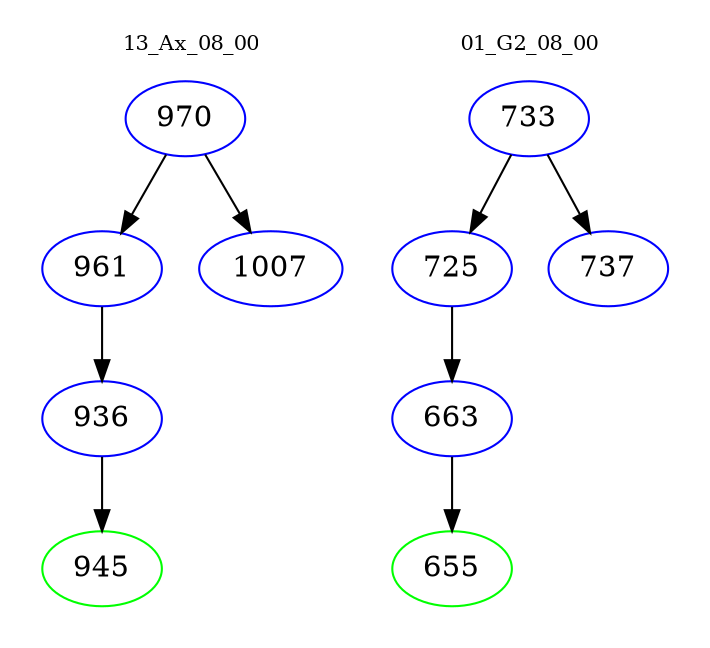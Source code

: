 digraph{
subgraph cluster_0 {
color = white
label = "13_Ax_08_00";
fontsize=10;
T0_970 [label="970", color="blue"]
T0_970 -> T0_961 [color="black"]
T0_961 [label="961", color="blue"]
T0_961 -> T0_936 [color="black"]
T0_936 [label="936", color="blue"]
T0_936 -> T0_945 [color="black"]
T0_945 [label="945", color="green"]
T0_970 -> T0_1007 [color="black"]
T0_1007 [label="1007", color="blue"]
}
subgraph cluster_1 {
color = white
label = "01_G2_08_00";
fontsize=10;
T1_733 [label="733", color="blue"]
T1_733 -> T1_725 [color="black"]
T1_725 [label="725", color="blue"]
T1_725 -> T1_663 [color="black"]
T1_663 [label="663", color="blue"]
T1_663 -> T1_655 [color="black"]
T1_655 [label="655", color="green"]
T1_733 -> T1_737 [color="black"]
T1_737 [label="737", color="blue"]
}
}
